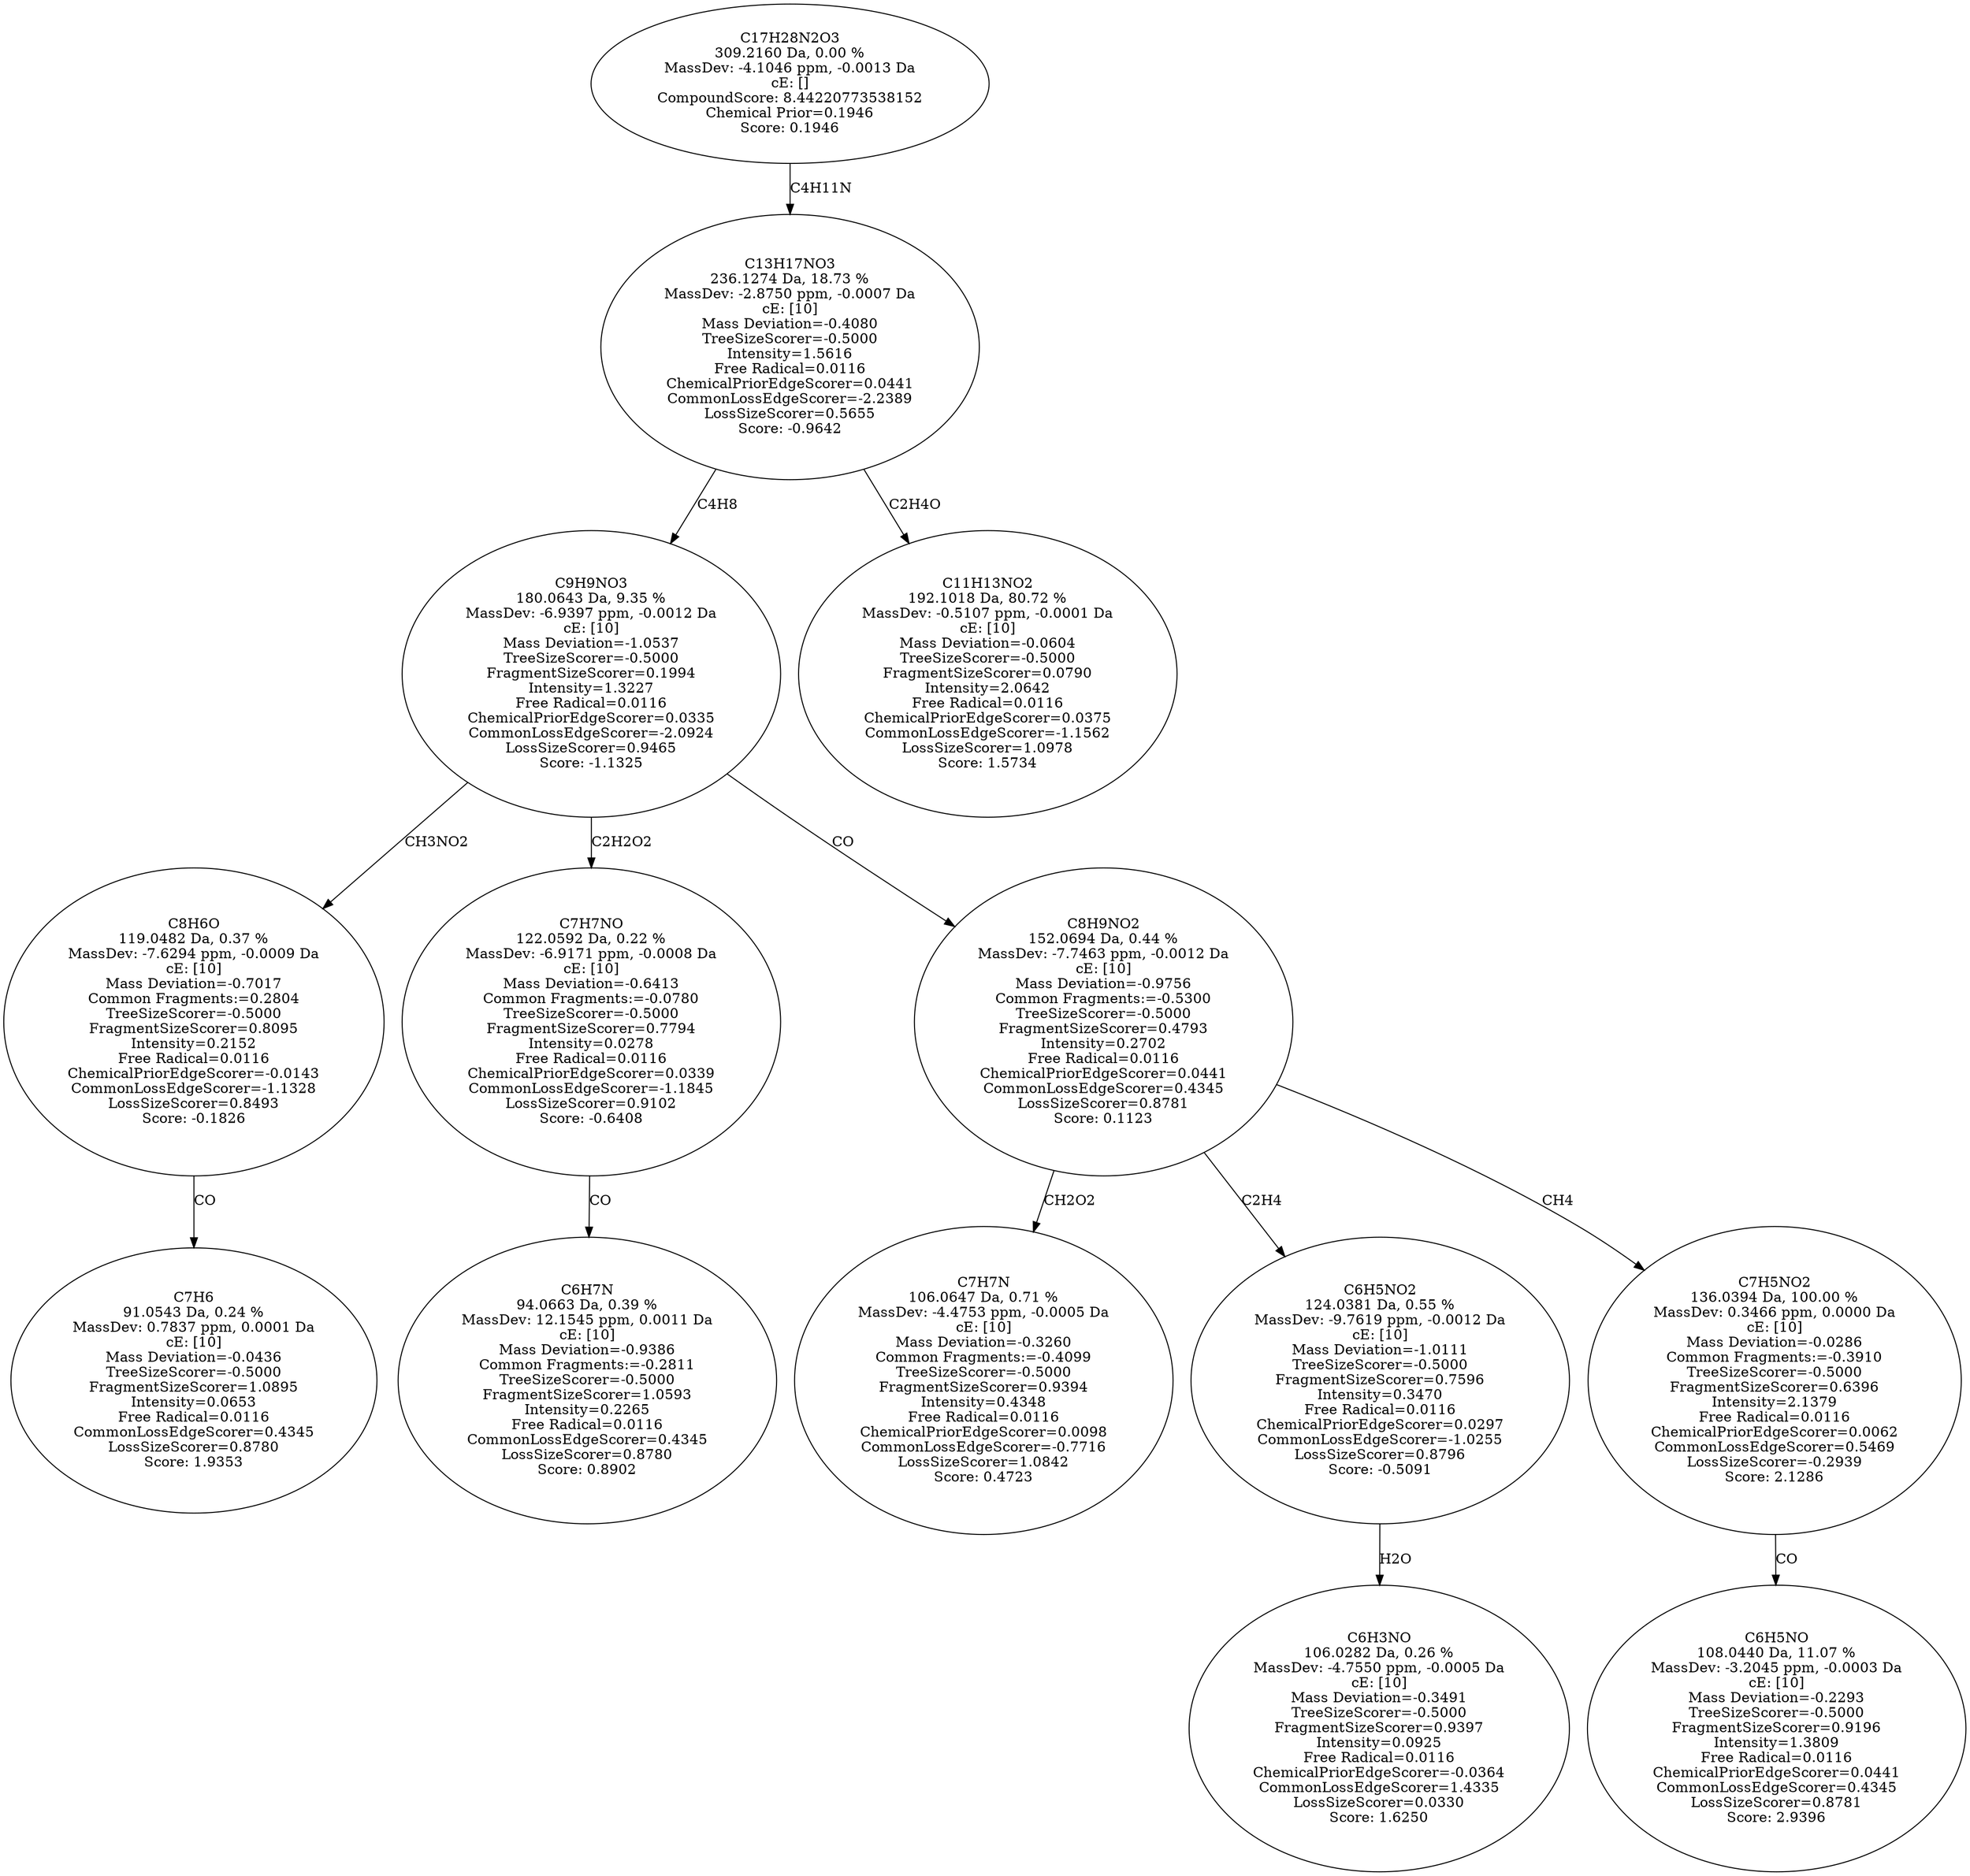 strict digraph {
v1 [label="C7H6\n91.0543 Da, 0.24 %\nMassDev: 0.7837 ppm, 0.0001 Da\ncE: [10]\nMass Deviation=-0.0436\nTreeSizeScorer=-0.5000\nFragmentSizeScorer=1.0895\nIntensity=0.0653\nFree Radical=0.0116\nCommonLossEdgeScorer=0.4345\nLossSizeScorer=0.8780\nScore: 1.9353"];
v2 [label="C8H6O\n119.0482 Da, 0.37 %\nMassDev: -7.6294 ppm, -0.0009 Da\ncE: [10]\nMass Deviation=-0.7017\nCommon Fragments:=0.2804\nTreeSizeScorer=-0.5000\nFragmentSizeScorer=0.8095\nIntensity=0.2152\nFree Radical=0.0116\nChemicalPriorEdgeScorer=-0.0143\nCommonLossEdgeScorer=-1.1328\nLossSizeScorer=0.8493\nScore: -0.1826"];
v3 [label="C6H7N\n94.0663 Da, 0.39 %\nMassDev: 12.1545 ppm, 0.0011 Da\ncE: [10]\nMass Deviation=-0.9386\nCommon Fragments:=-0.2811\nTreeSizeScorer=-0.5000\nFragmentSizeScorer=1.0593\nIntensity=0.2265\nFree Radical=0.0116\nCommonLossEdgeScorer=0.4345\nLossSizeScorer=0.8780\nScore: 0.8902"];
v4 [label="C7H7NO\n122.0592 Da, 0.22 %\nMassDev: -6.9171 ppm, -0.0008 Da\ncE: [10]\nMass Deviation=-0.6413\nCommon Fragments:=-0.0780\nTreeSizeScorer=-0.5000\nFragmentSizeScorer=0.7794\nIntensity=0.0278\nFree Radical=0.0116\nChemicalPriorEdgeScorer=0.0339\nCommonLossEdgeScorer=-1.1845\nLossSizeScorer=0.9102\nScore: -0.6408"];
v5 [label="C7H7N\n106.0647 Da, 0.71 %\nMassDev: -4.4753 ppm, -0.0005 Da\ncE: [10]\nMass Deviation=-0.3260\nCommon Fragments:=-0.4099\nTreeSizeScorer=-0.5000\nFragmentSizeScorer=0.9394\nIntensity=0.4348\nFree Radical=0.0116\nChemicalPriorEdgeScorer=0.0098\nCommonLossEdgeScorer=-0.7716\nLossSizeScorer=1.0842\nScore: 0.4723"];
v6 [label="C6H3NO\n106.0282 Da, 0.26 %\nMassDev: -4.7550 ppm, -0.0005 Da\ncE: [10]\nMass Deviation=-0.3491\nTreeSizeScorer=-0.5000\nFragmentSizeScorer=0.9397\nIntensity=0.0925\nFree Radical=0.0116\nChemicalPriorEdgeScorer=-0.0364\nCommonLossEdgeScorer=1.4335\nLossSizeScorer=0.0330\nScore: 1.6250"];
v7 [label="C6H5NO2\n124.0381 Da, 0.55 %\nMassDev: -9.7619 ppm, -0.0012 Da\ncE: [10]\nMass Deviation=-1.0111\nTreeSizeScorer=-0.5000\nFragmentSizeScorer=0.7596\nIntensity=0.3470\nFree Radical=0.0116\nChemicalPriorEdgeScorer=0.0297\nCommonLossEdgeScorer=-1.0255\nLossSizeScorer=0.8796\nScore: -0.5091"];
v8 [label="C6H5NO\n108.0440 Da, 11.07 %\nMassDev: -3.2045 ppm, -0.0003 Da\ncE: [10]\nMass Deviation=-0.2293\nTreeSizeScorer=-0.5000\nFragmentSizeScorer=0.9196\nIntensity=1.3809\nFree Radical=0.0116\nChemicalPriorEdgeScorer=0.0441\nCommonLossEdgeScorer=0.4345\nLossSizeScorer=0.8781\nScore: 2.9396"];
v9 [label="C7H5NO2\n136.0394 Da, 100.00 %\nMassDev: 0.3466 ppm, 0.0000 Da\ncE: [10]\nMass Deviation=-0.0286\nCommon Fragments:=-0.3910\nTreeSizeScorer=-0.5000\nFragmentSizeScorer=0.6396\nIntensity=2.1379\nFree Radical=0.0116\nChemicalPriorEdgeScorer=0.0062\nCommonLossEdgeScorer=0.5469\nLossSizeScorer=-0.2939\nScore: 2.1286"];
v10 [label="C8H9NO2\n152.0694 Da, 0.44 %\nMassDev: -7.7463 ppm, -0.0012 Da\ncE: [10]\nMass Deviation=-0.9756\nCommon Fragments:=-0.5300\nTreeSizeScorer=-0.5000\nFragmentSizeScorer=0.4793\nIntensity=0.2702\nFree Radical=0.0116\nChemicalPriorEdgeScorer=0.0441\nCommonLossEdgeScorer=0.4345\nLossSizeScorer=0.8781\nScore: 0.1123"];
v11 [label="C9H9NO3\n180.0643 Da, 9.35 %\nMassDev: -6.9397 ppm, -0.0012 Da\ncE: [10]\nMass Deviation=-1.0537\nTreeSizeScorer=-0.5000\nFragmentSizeScorer=0.1994\nIntensity=1.3227\nFree Radical=0.0116\nChemicalPriorEdgeScorer=0.0335\nCommonLossEdgeScorer=-2.0924\nLossSizeScorer=0.9465\nScore: -1.1325"];
v12 [label="C11H13NO2\n192.1018 Da, 80.72 %\nMassDev: -0.5107 ppm, -0.0001 Da\ncE: [10]\nMass Deviation=-0.0604\nTreeSizeScorer=-0.5000\nFragmentSizeScorer=0.0790\nIntensity=2.0642\nFree Radical=0.0116\nChemicalPriorEdgeScorer=0.0375\nCommonLossEdgeScorer=-1.1562\nLossSizeScorer=1.0978\nScore: 1.5734"];
v13 [label="C13H17NO3\n236.1274 Da, 18.73 %\nMassDev: -2.8750 ppm, -0.0007 Da\ncE: [10]\nMass Deviation=-0.4080\nTreeSizeScorer=-0.5000\nIntensity=1.5616\nFree Radical=0.0116\nChemicalPriorEdgeScorer=0.0441\nCommonLossEdgeScorer=-2.2389\nLossSizeScorer=0.5655\nScore: -0.9642"];
v14 [label="C17H28N2O3\n309.2160 Da, 0.00 %\nMassDev: -4.1046 ppm, -0.0013 Da\ncE: []\nCompoundScore: 8.44220773538152\nChemical Prior=0.1946\nScore: 0.1946"];
v2 -> v1 [label="CO"];
v11 -> v2 [label="CH3NO2"];
v4 -> v3 [label="CO"];
v11 -> v4 [label="C2H2O2"];
v10 -> v5 [label="CH2O2"];
v7 -> v6 [label="H2O"];
v10 -> v7 [label="C2H4"];
v9 -> v8 [label="CO"];
v10 -> v9 [label="CH4"];
v11 -> v10 [label="CO"];
v13 -> v11 [label="C4H8"];
v13 -> v12 [label="C2H4O"];
v14 -> v13 [label="C4H11N"];
}